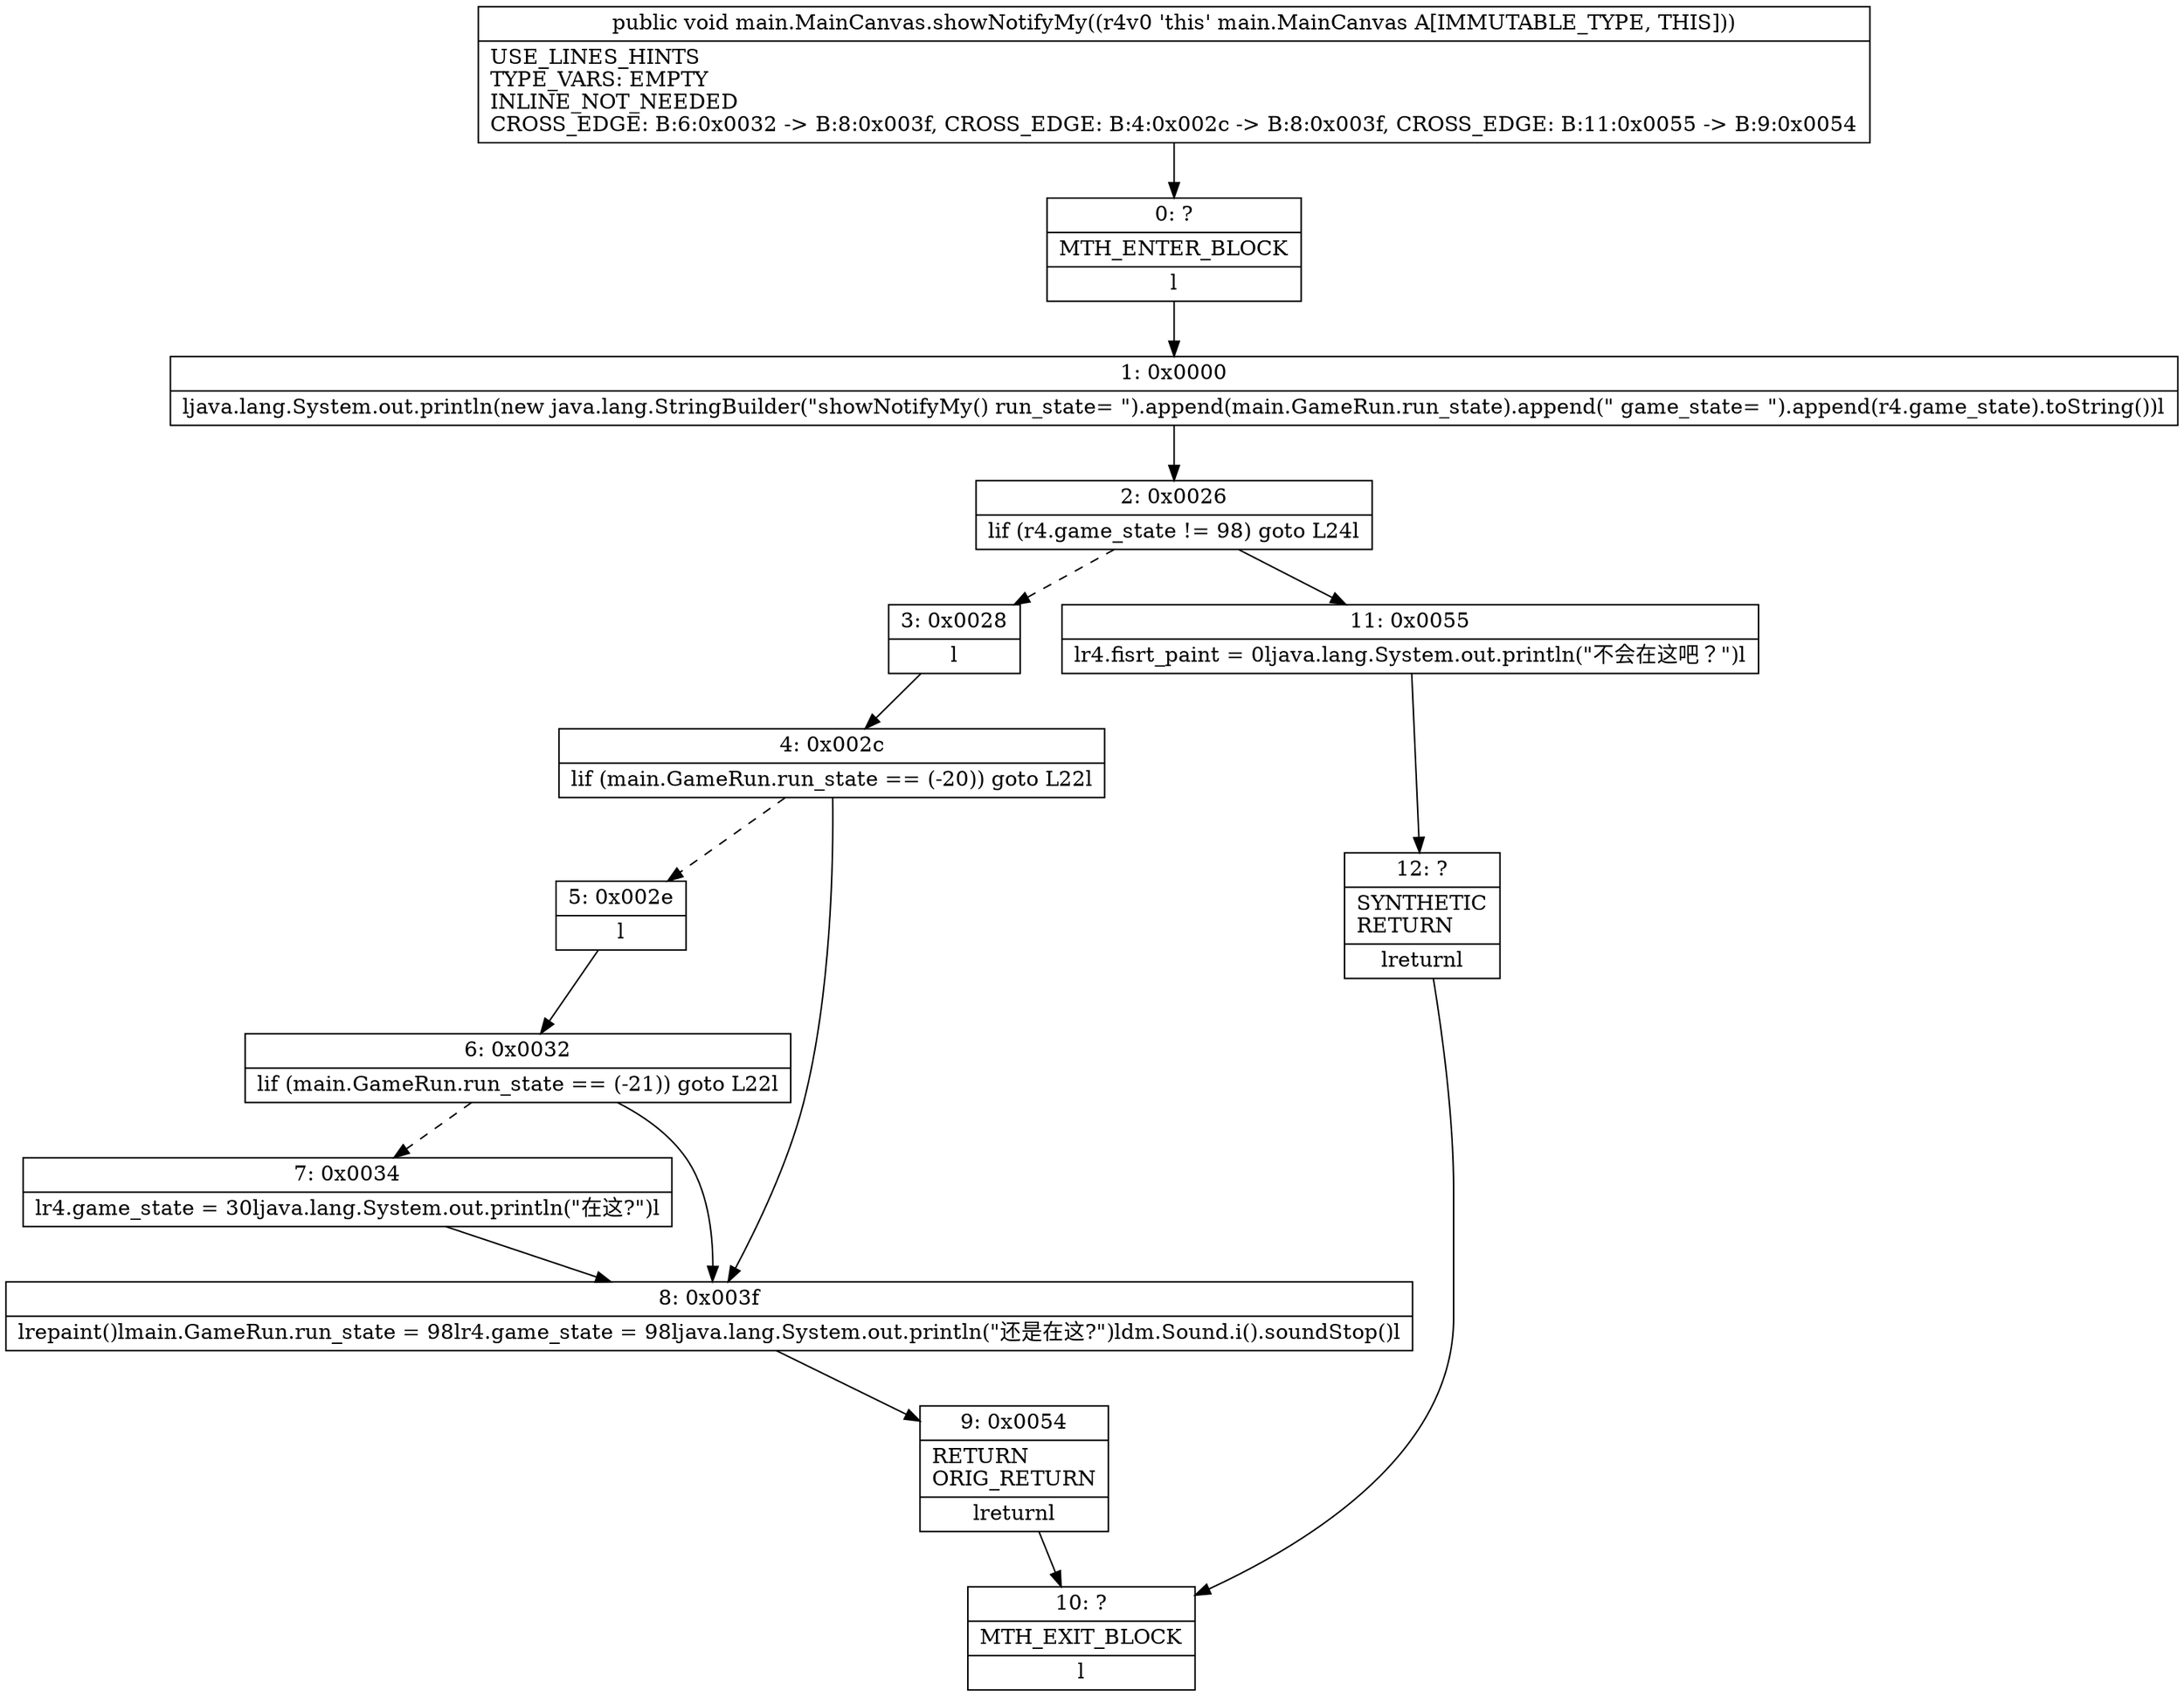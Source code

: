 digraph "CFG formain.MainCanvas.showNotifyMy()V" {
Node_0 [shape=record,label="{0\:\ ?|MTH_ENTER_BLOCK\l|l}"];
Node_1 [shape=record,label="{1\:\ 0x0000|ljava.lang.System.out.println(new java.lang.StringBuilder(\"showNotifyMy() run_state= \").append(main.GameRun.run_state).append(\" game_state= \").append(r4.game_state).toString())l}"];
Node_2 [shape=record,label="{2\:\ 0x0026|lif (r4.game_state != 98) goto L24l}"];
Node_3 [shape=record,label="{3\:\ 0x0028|l}"];
Node_4 [shape=record,label="{4\:\ 0x002c|lif (main.GameRun.run_state == (\-20)) goto L22l}"];
Node_5 [shape=record,label="{5\:\ 0x002e|l}"];
Node_6 [shape=record,label="{6\:\ 0x0032|lif (main.GameRun.run_state == (\-21)) goto L22l}"];
Node_7 [shape=record,label="{7\:\ 0x0034|lr4.game_state = 30ljava.lang.System.out.println(\"在这?\")l}"];
Node_8 [shape=record,label="{8\:\ 0x003f|lrepaint()lmain.GameRun.run_state = 98lr4.game_state = 98ljava.lang.System.out.println(\"还是在这?\")ldm.Sound.i().soundStop()l}"];
Node_9 [shape=record,label="{9\:\ 0x0054|RETURN\lORIG_RETURN\l|lreturnl}"];
Node_10 [shape=record,label="{10\:\ ?|MTH_EXIT_BLOCK\l|l}"];
Node_11 [shape=record,label="{11\:\ 0x0055|lr4.fisrt_paint = 0ljava.lang.System.out.println(\"不会在这吧？\")l}"];
Node_12 [shape=record,label="{12\:\ ?|SYNTHETIC\lRETURN\l|lreturnl}"];
MethodNode[shape=record,label="{public void main.MainCanvas.showNotifyMy((r4v0 'this' main.MainCanvas A[IMMUTABLE_TYPE, THIS]))  | USE_LINES_HINTS\lTYPE_VARS: EMPTY\lINLINE_NOT_NEEDED\lCROSS_EDGE: B:6:0x0032 \-\> B:8:0x003f, CROSS_EDGE: B:4:0x002c \-\> B:8:0x003f, CROSS_EDGE: B:11:0x0055 \-\> B:9:0x0054\l}"];
MethodNode -> Node_0;
Node_0 -> Node_1;
Node_1 -> Node_2;
Node_2 -> Node_3[style=dashed];
Node_2 -> Node_11;
Node_3 -> Node_4;
Node_4 -> Node_5[style=dashed];
Node_4 -> Node_8;
Node_5 -> Node_6;
Node_6 -> Node_7[style=dashed];
Node_6 -> Node_8;
Node_7 -> Node_8;
Node_8 -> Node_9;
Node_9 -> Node_10;
Node_11 -> Node_12;
Node_12 -> Node_10;
}

